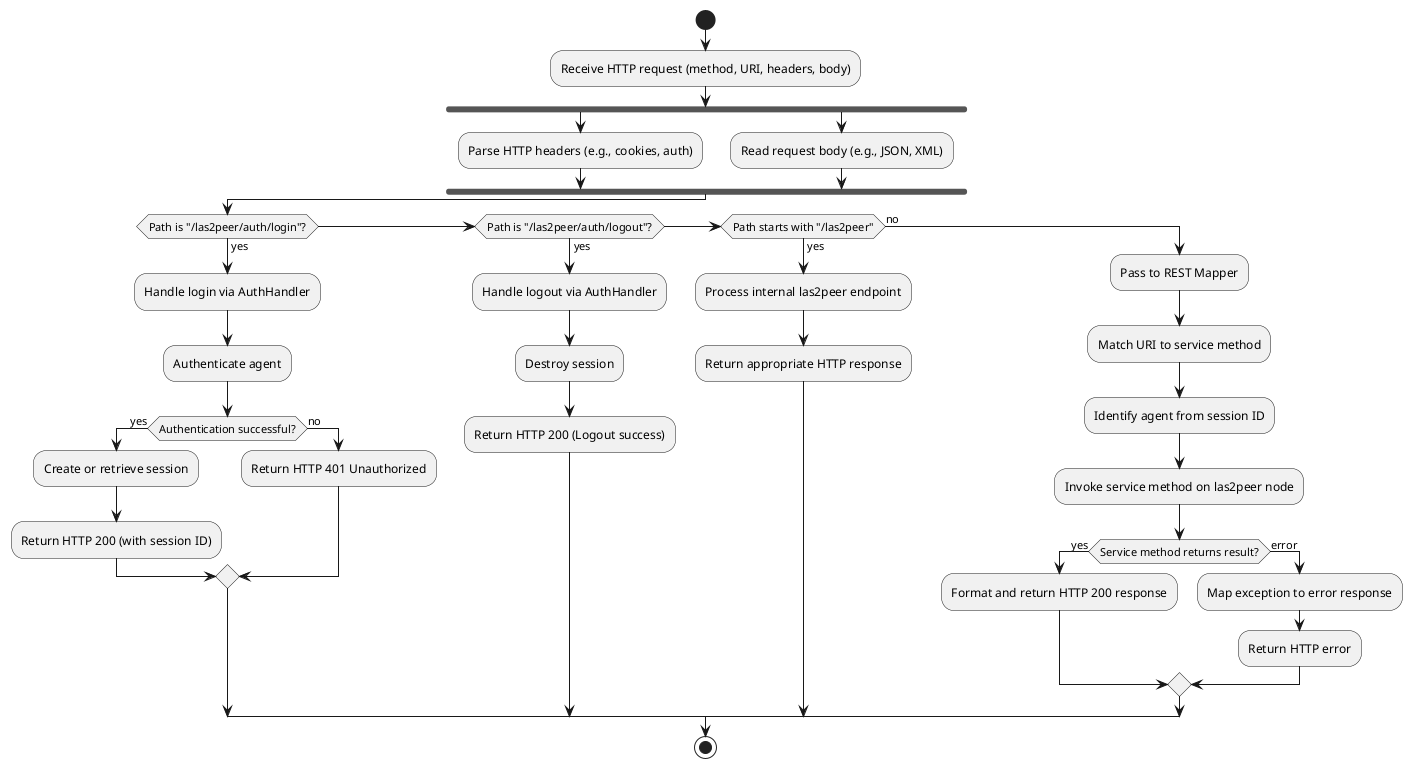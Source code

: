 @startuml WebConnectorActivity
start

:Receive HTTP request (method, URI, headers, body);

fork
  :Parse HTTP headers (e.g., cookies, auth);
fork again
  :Read request body (e.g., JSON, XML);
end fork

if (Path is "/las2peer/auth/login"?) then (yes)
  :Handle login via AuthHandler;
  :Authenticate agent;
  if (Authentication successful?) then (yes)
    :Create or retrieve session;
    :Return HTTP 200 (with session ID);
  else (no)
    :Return HTTP 401 Unauthorized;
  endif

elseif (Path is "/las2peer/auth/logout"?) then (yes)
  :Handle logout via AuthHandler;
  :Destroy session;
  :Return HTTP 200 (Logout success);

elseif (Path starts with "/las2peer") then (yes)
  :Process internal las2peer endpoint;
  :Return appropriate HTTP response;

else (no)
  :Pass to REST Mapper;
  :Match URI to service method;
  :Identify agent from session ID;
  :Invoke service method on las2peer node;

  if (Service method returns result?) then (yes)
    :Format and return HTTP 200 response;
  else (error)
    :Map exception to error response;
    :Return HTTP error;
  endif
endif

stop
@enduml
